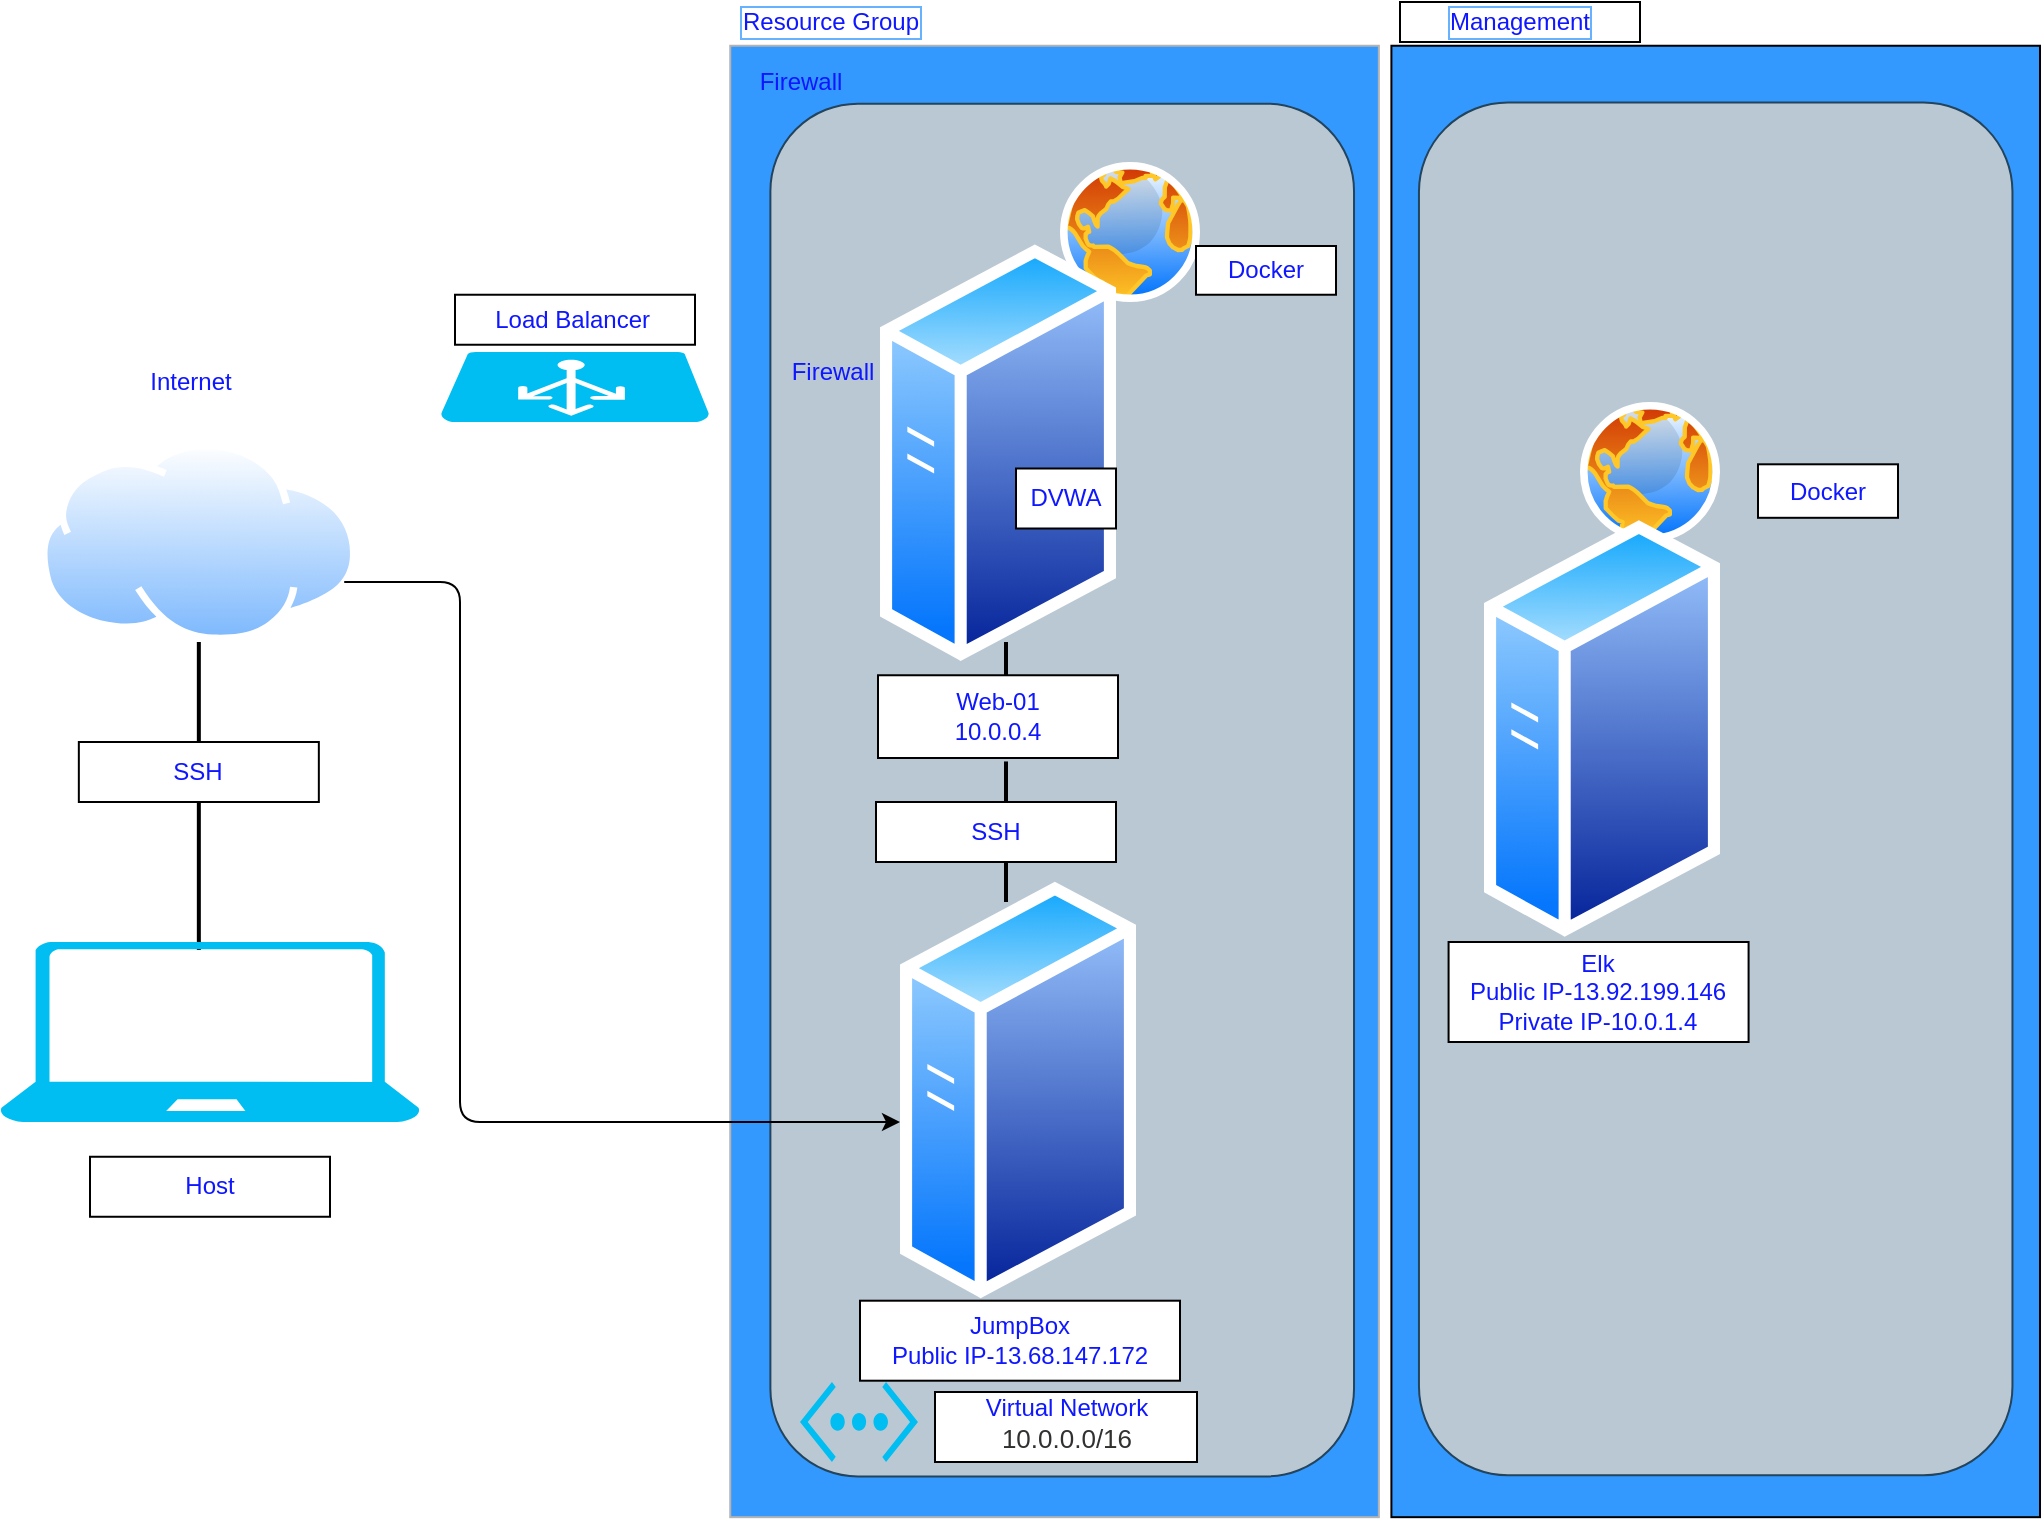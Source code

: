 <mxfile version="13.8.2" type="github">
  <diagram id="P_IlKrpKy8XU2x5JV2zW" name="Page-1">
    <mxGraphModel dx="1422" dy="1894" grid="1" gridSize="10" guides="1" tooltips="1" connect="1" arrows="1" fold="1" page="1" pageScale="1" pageWidth="850" pageHeight="1100" math="0" shadow="0">
      <root>
        <mxCell id="0" />
        <mxCell id="1" parent="0" />
        <mxCell id="mg66CrbLclxoDYNZEBj5-63" value="" style="line;strokeWidth=2;direction=south;html=1;fillColor=#00FFFF;gradientColor=none;fontColor=#99FFFF;" vertex="1" parent="1">
          <mxGeometry x="558" y="220" width="10" height="140" as="geometry" />
        </mxCell>
        <mxCell id="mg66CrbLclxoDYNZEBj5-57" value="" style="line;strokeWidth=2;direction=south;html=1;fillColor=#00FFFF;gradientColor=none;fontColor=#99FFFF;verticalAlign=top;" vertex="1" parent="1">
          <mxGeometry x="154.42" y="230" width="10" height="154.01" as="geometry" />
        </mxCell>
        <mxCell id="mg66CrbLclxoDYNZEBj5-54" value="" style="rounded=0;whiteSpace=wrap;html=1;fontColor=#0F17FF;rotation=90;fillColor=#3399FF;" vertex="1" parent="1">
          <mxGeometry x="550" y="137.58" width="735.71" height="324.3" as="geometry" />
        </mxCell>
        <mxCell id="mg66CrbLclxoDYNZEBj5-53" value="" style="rounded=0;whiteSpace=wrap;html=1;fontColor=#0F17FF;rotation=90;fillColor=#3399FF;strokeColor=#B3B3B3;" vertex="1" parent="1">
          <mxGeometry x="219.42" y="137.58" width="735.71" height="324.3" as="geometry" />
        </mxCell>
        <mxCell id="mg66CrbLclxoDYNZEBj5-51" value="" style="rounded=1;whiteSpace=wrap;html=1;rotation=90;fillColor=#bac8d3;strokeColor=#23445d;" vertex="1" parent="1">
          <mxGeometry x="574.67" y="155.07" width="686.37" height="296.75" as="geometry" />
        </mxCell>
        <mxCell id="mg66CrbLclxoDYNZEBj5-50" value="" style="rounded=1;whiteSpace=wrap;html=1;rotation=90;strokeColor=#23445d;fillColor=#bac8d3;" vertex="1" parent="1">
          <mxGeometry x="247.92" y="158.1" width="686.37" height="291.82" as="geometry" />
        </mxCell>
        <mxCell id="mg66CrbLclxoDYNZEBj5-23" value="" style="aspect=fixed;perimeter=ellipsePerimeter;html=1;align=center;shadow=0;dashed=0;spacingTop=3;image;image=img/lib/active_directory/internet_globe.svg;" vertex="1" parent="1">
          <mxGeometry x="590" y="-10" width="70" height="70" as="geometry" />
        </mxCell>
        <mxCell id="mg66CrbLclxoDYNZEBj5-1" value="" style="verticalLabelPosition=bottom;html=1;verticalAlign=top;align=center;strokeColor=none;fillColor=#00BEF2;shape=mxgraph.azure.laptop;pointerEvents=1;" vertex="1" parent="1">
          <mxGeometry x="60" y="380" width="210" height="90" as="geometry" />
        </mxCell>
        <mxCell id="mg66CrbLclxoDYNZEBj5-2" value="" style="aspect=fixed;perimeter=ellipsePerimeter;html=1;align=center;shadow=0;dashed=0;spacingTop=3;image;image=img/lib/active_directory/internet_cloud.svg;" vertex="1" parent="1">
          <mxGeometry x="80" y="130" width="158.73" height="100" as="geometry" />
        </mxCell>
        <mxCell id="mg66CrbLclxoDYNZEBj5-11" value="" style="verticalLabelPosition=bottom;html=1;verticalAlign=top;align=center;strokeColor=none;fillColor=#00BEF2;shape=mxgraph.azure.azure_load_balancer;" vertex="1" parent="1">
          <mxGeometry x="280" y="85" width="135" height="35" as="geometry" />
        </mxCell>
        <mxCell id="mg66CrbLclxoDYNZEBj5-12" value="" style="shape=image;html=1;verticalAlign=top;verticalLabelPosition=bottom;labelBackgroundColor=#ffffff;imageAspect=0;aspect=fixed;image=https://cdn4.iconfinder.com/data/icons/social-network-round-gloss-shine/128/docker-icon_copy.png;fontColor=#0F17FF;" vertex="1" parent="1">
          <mxGeometry x="910" y="160" width="128" height="128" as="geometry" />
        </mxCell>
        <mxCell id="mg66CrbLclxoDYNZEBj5-13" value="" style="aspect=fixed;perimeter=ellipsePerimeter;html=1;align=center;shadow=0;dashed=0;spacingTop=3;image;image=img/lib/active_directory/internet_globe.svg;" vertex="1" parent="1">
          <mxGeometry x="850" y="110" width="70" height="70" as="geometry" />
        </mxCell>
        <mxCell id="mg66CrbLclxoDYNZEBj5-14" value="" style="shape=image;html=1;verticalAlign=top;verticalLabelPosition=bottom;labelBackgroundColor=#ffffff;imageAspect=0;aspect=fixed;image=https://cdn4.iconfinder.com/data/icons/social-network-round-gloss-shine/128/docker-icon_copy.png" vertex="1" parent="1">
          <mxGeometry x="600" y="52.0" width="128" height="128" as="geometry" />
        </mxCell>
        <mxCell id="mg66CrbLclxoDYNZEBj5-15" value="" style="verticalLabelPosition=bottom;html=1;verticalAlign=top;align=center;strokeColor=none;fillColor=#00BEF2;shape=mxgraph.azure.virtual_network;pointerEvents=1;" vertex="1" parent="1">
          <mxGeometry x="460" y="600" width="59" height="40" as="geometry" />
        </mxCell>
        <mxCell id="mg66CrbLclxoDYNZEBj5-20" value="" style="aspect=fixed;perimeter=ellipsePerimeter;html=1;align=center;shadow=0;dashed=0;spacingTop=3;image;image=img/lib/active_directory/generic_server.svg;fontColor=#0F17FF;" vertex="1" parent="1">
          <mxGeometry x="500" y="30.0" width="118" height="210.71" as="geometry" />
        </mxCell>
        <mxCell id="mg66CrbLclxoDYNZEBj5-21" value="" style="aspect=fixed;perimeter=ellipsePerimeter;html=1;align=center;shadow=0;dashed=0;spacingTop=3;image;image=img/lib/active_directory/generic_server.svg;fontColor=#0F17FF;" vertex="1" parent="1">
          <mxGeometry x="802" y="167.9" width="118" height="210.71" as="geometry" />
        </mxCell>
        <mxCell id="mg66CrbLclxoDYNZEBj5-22" value="" style="aspect=fixed;perimeter=ellipsePerimeter;html=1;align=center;shadow=0;dashed=0;spacingTop=3;image;image=img/lib/active_directory/generic_server.svg;fontColor=#0F17FF;" vertex="1" parent="1">
          <mxGeometry x="510" y="348.64" width="118" height="210.71" as="geometry" />
        </mxCell>
        <mxCell id="mg66CrbLclxoDYNZEBj5-34" value="Resource Group" style="text;html=1;resizable=0;autosize=1;align=center;verticalAlign=middle;points=[];fillColor=none;strokeColor=none;rounded=0;fontColor=#0F17FF;labelBorderColor=#66B2FF;" vertex="1" parent="1">
          <mxGeometry x="425" y="-90" width="100" height="20" as="geometry" />
        </mxCell>
        <mxCell id="mg66CrbLclxoDYNZEBj5-35" value="Host" style="whiteSpace=wrap;html=1;fontColor=#0F17FF;" vertex="1" parent="1">
          <mxGeometry x="105" y="487.38" width="120" height="30" as="geometry" />
        </mxCell>
        <mxCell id="mg66CrbLclxoDYNZEBj5-36" value="Load Balancer&amp;nbsp;" style="whiteSpace=wrap;html=1;fontColor=#0F17FF;" vertex="1" parent="1">
          <mxGeometry x="287.5" y="56.37" width="120" height="25" as="geometry" />
        </mxCell>
        <mxCell id="mg66CrbLclxoDYNZEBj5-37" value="Internet" style="text;html=1;align=center;verticalAlign=middle;resizable=0;points=[];autosize=1;fontColor=#0F17FF;" vertex="1" parent="1">
          <mxGeometry x="125" y="90" width="60" height="20" as="geometry" />
        </mxCell>
        <mxCell id="mg66CrbLclxoDYNZEBj5-38" value="Firewall" style="text;html=1;align=center;verticalAlign=middle;resizable=0;points=[];autosize=1;fontColor=#0F17FF;" vertex="1" parent="1">
          <mxGeometry x="446.02" y="85" width="60" height="20" as="geometry" />
        </mxCell>
        <mxCell id="mg66CrbLclxoDYNZEBj5-39" value="Firewall" style="text;html=1;align=center;verticalAlign=middle;resizable=0;points=[];autosize=1;fontColor=#0F17FF;" vertex="1" parent="1">
          <mxGeometry x="430" y="-60" width="60" height="20" as="geometry" />
        </mxCell>
        <mxCell id="mg66CrbLclxoDYNZEBj5-40" value="JumpBox&lt;br&gt;Public IP-13.68.147.172" style="whiteSpace=wrap;html=1;fontColor=#0F17FF;" vertex="1" parent="1">
          <mxGeometry x="490" y="559.35" width="160" height="40" as="geometry" />
        </mxCell>
        <mxCell id="mg66CrbLclxoDYNZEBj5-41" value="Web-01&lt;br&gt;10.0.0.4" style="whiteSpace=wrap;html=1;fontColor=#0F17FF;" vertex="1" parent="1">
          <mxGeometry x="499" y="246.63" width="120" height="41.37" as="geometry" />
        </mxCell>
        <mxCell id="mg66CrbLclxoDYNZEBj5-42" value="Elk&lt;br&gt;Public IP-13.92.199.146&lt;br&gt;Private IP-10.0.1.4" style="whiteSpace=wrap;html=1;fontColor=#0F17FF;" vertex="1" parent="1">
          <mxGeometry x="784.29" y="380" width="150" height="50" as="geometry" />
        </mxCell>
        <mxCell id="mg66CrbLclxoDYNZEBj5-43" value="SSH" style="whiteSpace=wrap;html=1;fontColor=#0F17FF;" vertex="1" parent="1">
          <mxGeometry x="99.42" y="280" width="120" height="30" as="geometry" />
        </mxCell>
        <mxCell id="mg66CrbLclxoDYNZEBj5-44" value="DVWA" style="whiteSpace=wrap;html=1;fontColor=#0F17FF;" vertex="1" parent="1">
          <mxGeometry x="568" y="143.25" width="50" height="30" as="geometry" />
        </mxCell>
        <mxCell id="mg66CrbLclxoDYNZEBj5-45" value="Docker" style="whiteSpace=wrap;html=1;fontColor=#0F17FF;" vertex="1" parent="1">
          <mxGeometry x="658" y="32" width="70" height="24.37" as="geometry" />
        </mxCell>
        <mxCell id="mg66CrbLclxoDYNZEBj5-46" value="Docker" style="whiteSpace=wrap;html=1;fontColor=#0F17FF;" vertex="1" parent="1">
          <mxGeometry x="939" y="141.15" width="70" height="26.75" as="geometry" />
        </mxCell>
        <mxCell id="mg66CrbLclxoDYNZEBj5-47" value="Virtual Network&lt;br&gt;&lt;div class=&quot;fxc-essentials-value fxs-portal-text&quot; tabindex=&quot;0&quot; title=&quot;10.0.0.0/16&quot; id=&quot;_weave_e_658&quot; style=&quot;font-weight: inherit ; font-size: 13px ; outline-color: rgb(96 , 94 , 92) ; overflow: hidden ; height: 18px ; line-height: 18px ; display: inline-block ; text-overflow: ellipsis ; text-align: left ; max-width: 100% ; color: rgb(50 , 49 , 48) ; outline-style: none&quot;&gt;10.0.0.0/16&lt;/div&gt;&lt;div class=&quot;fxs-copyfield-wrapper&quot; style=&quot;color: rgb(0 , 0 , 0) ; font-weight: inherit ; font-size: 13px ; position: absolute ; top: 0px ; right: 0px ; width: 24px ; height: 18px ; outline: none&quot;&gt;&lt;div class=&quot;fxs-copyfield fxc-base msportalfx-form-formelement&quot; style=&quot;font-weight: inherit ; position: absolute ; width: 24px ; top: 0px ; right: 0px ; opacity: 1 ; outline: none&quot;&gt;&lt;div class=&quot;azc-formElementSubLabelContainer&quot; style=&quot;font-weight: inherit ; outline: none&quot;&gt;&lt;div class=&quot;azc-formElementContainer&quot; style=&quot;font-weight: inherit ; outline: none&quot;&gt;&lt;div class=&quot;fxc-copyablelabel fxc-copyablelabel-disabled&quot; style=&quot;font-weight: inherit ; overflow: hidden ; padding: 0px ; background-color: transparent ; margin: -3px 0px -3px -0.5px ; outline: none&quot;&gt;&lt;div class=&quot;fxc-copyablelabel-copybutton fxc-copyablelabel-alignbutton fxc-base azc-control azc-button fxt-button fxs-inner-solid-border azc-button-default fxs-portal-button-primary&quot; tabindex=&quot;0&quot; style=&quot;border-width: 0px ; border-style: solid ; box-sizing: border-box ; overflow: hidden ; min-width: 0px ; padding: 2px 1px 0px ; height: 24px ; cursor: pointer ; text-align: center ; line-height: 1.385 ; background: none rgb(255 , 255 , 255) ; color: rgb(255 , 255 , 255) ; outline-width: 1px ; border-radius: 2px ; text-overflow: ellipsis ; position: relative ; float: right ; display: table ; margin: 0px ; border-color: rgb(0 , 120 , 212) ; font-family: &amp;#34;az_ea_font&amp;#34; , &amp;#34;segoe ui&amp;#34; , &amp;#34;az_font&amp;#34; , , , &amp;#34;blinkmacsystemfont&amp;#34; , &amp;#34;roboto&amp;#34; , &amp;#34;oxygen&amp;#34; , &amp;#34;ubuntu&amp;#34; , &amp;#34;cantarell&amp;#34; , &amp;#34;open sans&amp;#34; , &amp;#34;helvetica neue&amp;#34; , sans-serif ; outline-style: none&quot;&gt;&lt;div class=&quot;fxc-copyablelabel-clicked fxc-copyablelabel-anchor&quot; style=&quot;font-weight: inherit ; position: absolute ; height: 0px ; width: 12px ; top: 4.797px ; left: 6px ; outline: none&quot;&gt;&lt;/div&gt;&lt;div class=&quot;fxc-copyablelabel-hover fxc-copyablelabel-anchor fxc-base fxc-dockedballoon azc-control azc-control-disabled azc-dockedballoon azc-dockedballoon-validation azc-bg-default&quot; style=&quot;font-weight: inherit ; display: inline-block ; vertical-align: top ; box-sizing: border-box ; border-color: rgba(127 , 127 , 127 , 0.7) ; position: absolute ; height: 0px ; width: 12px ; top: 4.797px ; left: 6px ; outline: none&quot;&gt;&lt;div class=&quot;azc-dockedballoon-anchor&quot; tabindex=&quot;0&quot; style=&quot;font-size: 12px ; font-weight: bold ; cursor: pointer ; line-height: 16px ; visibility: hidden ; outline: none&quot;&gt;&lt;span class=&quot;azc-nonFabric-svg&quot; style=&quot;font-weight: inherit ; outline: none&quot;&gt;&lt;/span&gt;&lt;/div&gt;&lt;/div&gt;&lt;div class=&quot;fxc-copyablelabel-copyimage&quot; style=&quot;font-weight: inherit ; vertical-align: middle ; padding: 3px ; width: 22px ; height: 22px ; box-sizing: border-box ; display: inline-block ; outline: none&quot;&gt;&lt;/div&gt;&lt;/div&gt;&lt;br class=&quot;Apple-interchange-newline&quot;&gt;&lt;/div&gt;&lt;/div&gt;&lt;/div&gt;&lt;/div&gt;&lt;/div&gt;" style="whiteSpace=wrap;html=1;fontColor=#0F17FF;" vertex="1" parent="1">
          <mxGeometry x="527.5" y="605" width="131" height="35" as="geometry" />
        </mxCell>
        <mxCell id="mg66CrbLclxoDYNZEBj5-49" value="SSH" style="whiteSpace=wrap;html=1;fontColor=#0F17FF;" vertex="1" parent="1">
          <mxGeometry x="498" y="310" width="120" height="30" as="geometry" />
        </mxCell>
        <mxCell id="mg66CrbLclxoDYNZEBj5-52" value="Management" style="whiteSpace=wrap;html=1;fontColor=#0F17FF;labelBorderColor=#66B2FF;" vertex="1" parent="1">
          <mxGeometry x="760" y="-90" width="120" height="20" as="geometry" />
        </mxCell>
        <mxCell id="mg66CrbLclxoDYNZEBj5-61" value="" style="edgeStyle=elbowEdgeStyle;elbow=horizontal;endArrow=classic;html=1;fontColor=#99FFFF;entryX=0;entryY=0.576;entryDx=0;entryDy=0;entryPerimeter=0;" edge="1" parent="1" source="mg66CrbLclxoDYNZEBj5-2" target="mg66CrbLclxoDYNZEBj5-22">
          <mxGeometry width="50" height="50" relative="1" as="geometry">
            <mxPoint x="400" y="330" as="sourcePoint" />
            <mxPoint x="510" y="530" as="targetPoint" />
            <Array as="points">
              <mxPoint x="290" y="200" />
            </Array>
          </mxGeometry>
        </mxCell>
        <mxCell id="mg66CrbLclxoDYNZEBj5-64" value="" style="line;strokeWidth=2;direction=south;html=1;fillColor=#00FFFF;gradientColor=none;fontColor=#99FFFF;" vertex="1" parent="1">
          <mxGeometry x="558" y="340" width="10" height="20" as="geometry" />
        </mxCell>
        <mxCell id="mg66CrbLclxoDYNZEBj5-65" value="" style="line;strokeWidth=2;direction=south;html=1;fillColor=#00FFFF;gradientColor=none;fontColor=#99FFFF;" vertex="1" parent="1">
          <mxGeometry x="558" y="289.73" width="10" height="20" as="geometry" />
        </mxCell>
        <mxCell id="mg66CrbLclxoDYNZEBj5-66" value="" style="line;strokeWidth=2;direction=south;html=1;fillColor=#00FFFF;gradientColor=none;fontColor=#99FFFF;" vertex="1" parent="1">
          <mxGeometry x="558" y="230" width="10" height="16.63" as="geometry" />
        </mxCell>
      </root>
    </mxGraphModel>
  </diagram>
</mxfile>
